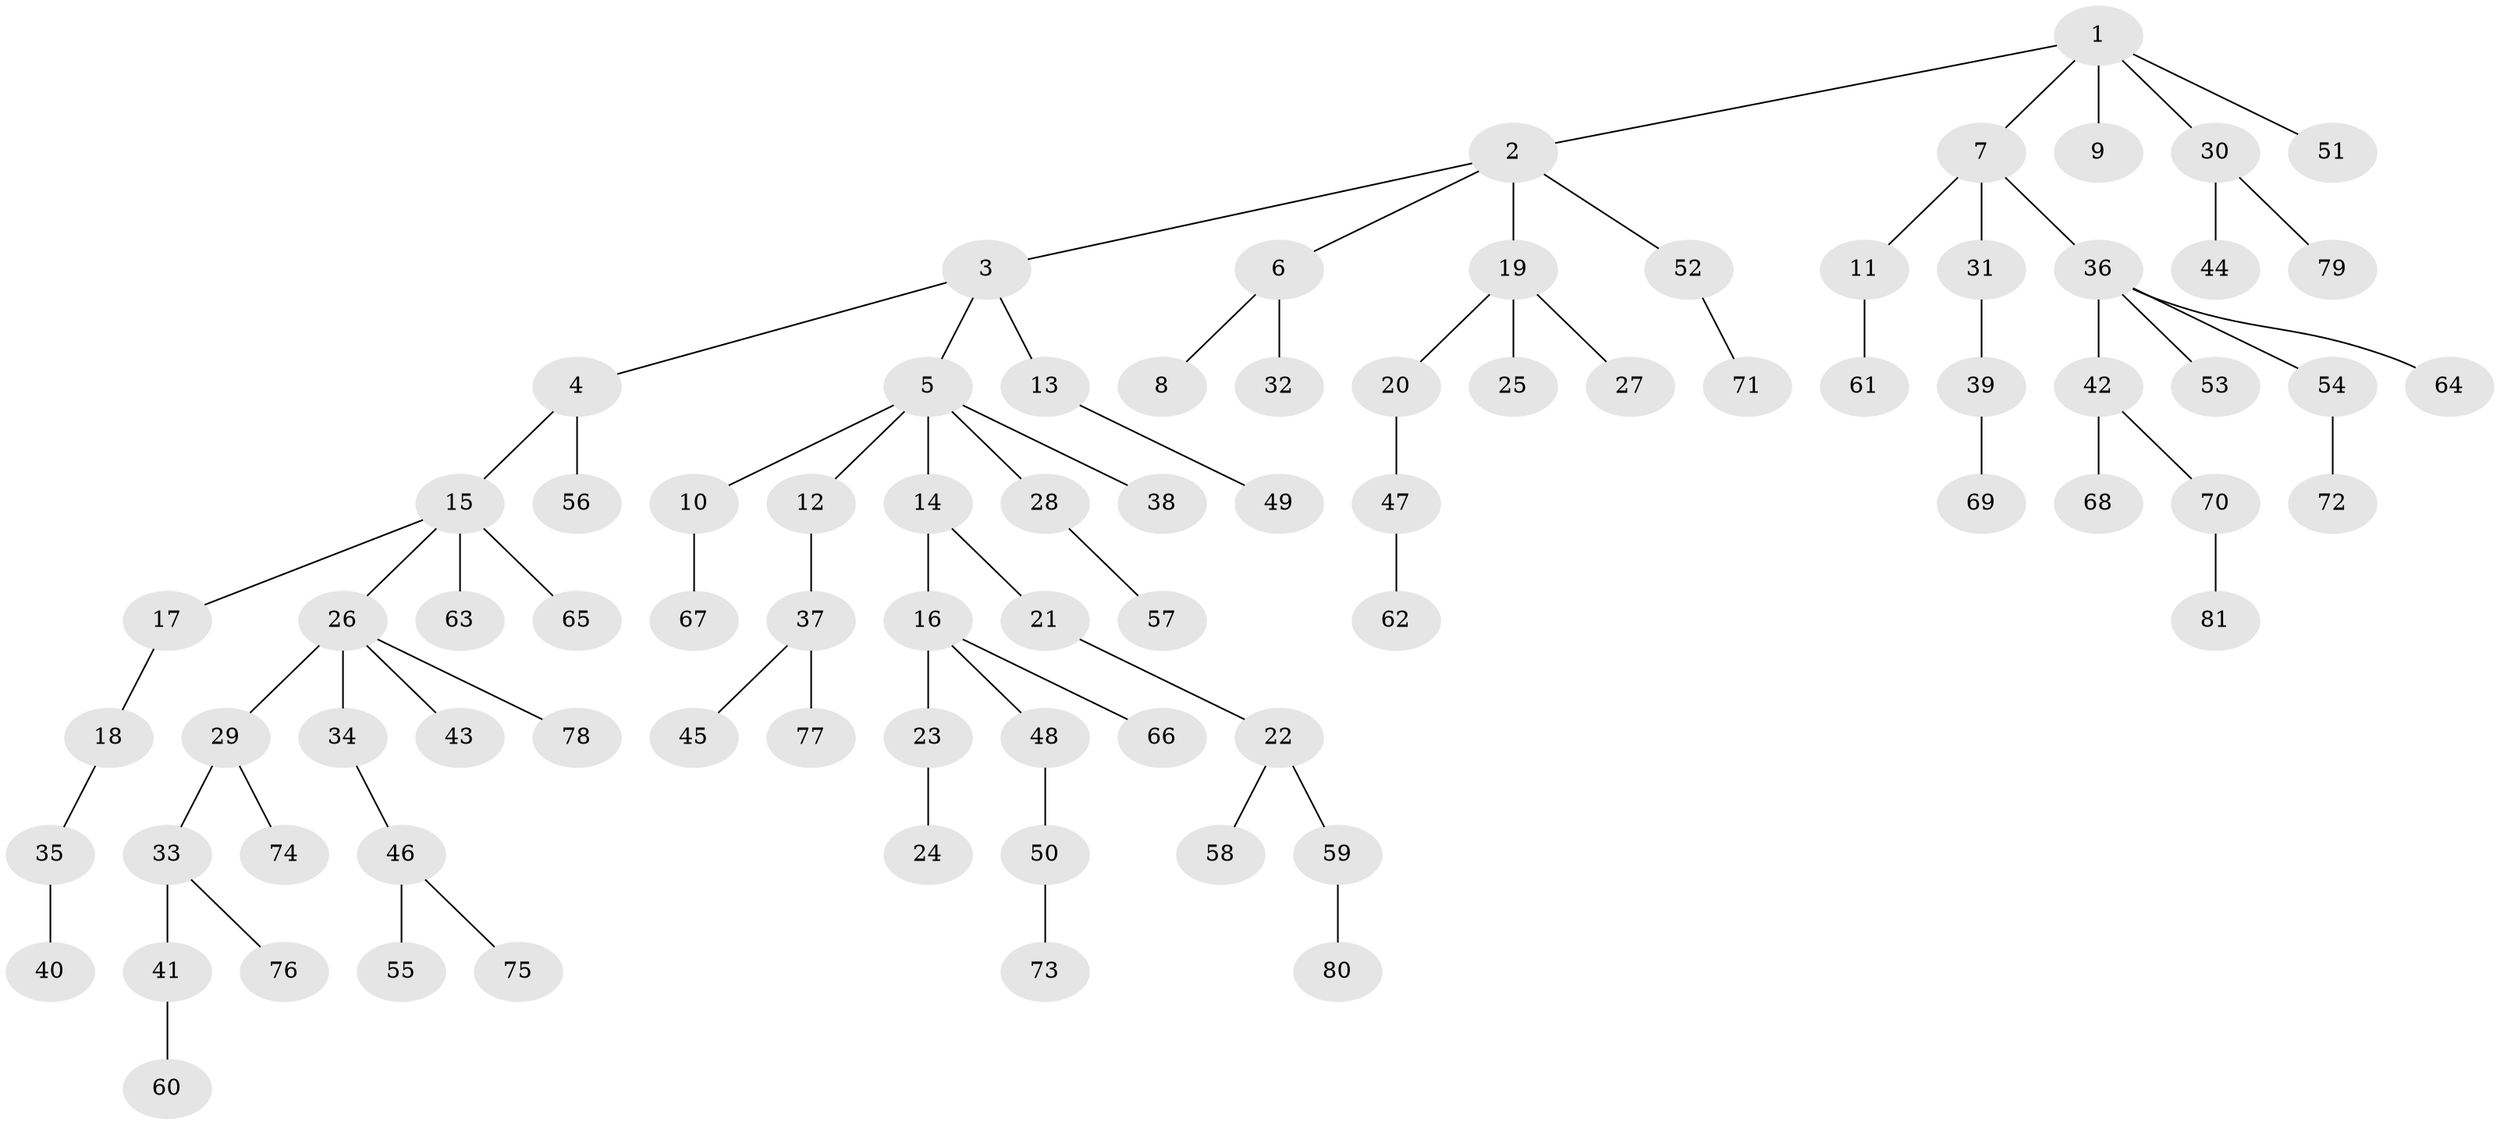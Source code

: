 // coarse degree distribution, {8: 0.017857142857142856, 4: 0.07142857142857142, 5: 0.05357142857142857, 3: 0.08928571428571429, 1: 0.5357142857142857, 2: 0.23214285714285715}
// Generated by graph-tools (version 1.1) at 2025/19/03/04/25 18:19:18]
// undirected, 81 vertices, 80 edges
graph export_dot {
graph [start="1"]
  node [color=gray90,style=filled];
  1;
  2;
  3;
  4;
  5;
  6;
  7;
  8;
  9;
  10;
  11;
  12;
  13;
  14;
  15;
  16;
  17;
  18;
  19;
  20;
  21;
  22;
  23;
  24;
  25;
  26;
  27;
  28;
  29;
  30;
  31;
  32;
  33;
  34;
  35;
  36;
  37;
  38;
  39;
  40;
  41;
  42;
  43;
  44;
  45;
  46;
  47;
  48;
  49;
  50;
  51;
  52;
  53;
  54;
  55;
  56;
  57;
  58;
  59;
  60;
  61;
  62;
  63;
  64;
  65;
  66;
  67;
  68;
  69;
  70;
  71;
  72;
  73;
  74;
  75;
  76;
  77;
  78;
  79;
  80;
  81;
  1 -- 2;
  1 -- 7;
  1 -- 9;
  1 -- 30;
  1 -- 51;
  2 -- 3;
  2 -- 6;
  2 -- 19;
  2 -- 52;
  3 -- 4;
  3 -- 5;
  3 -- 13;
  4 -- 15;
  4 -- 56;
  5 -- 10;
  5 -- 12;
  5 -- 14;
  5 -- 28;
  5 -- 38;
  6 -- 8;
  6 -- 32;
  7 -- 11;
  7 -- 31;
  7 -- 36;
  10 -- 67;
  11 -- 61;
  12 -- 37;
  13 -- 49;
  14 -- 16;
  14 -- 21;
  15 -- 17;
  15 -- 26;
  15 -- 63;
  15 -- 65;
  16 -- 23;
  16 -- 48;
  16 -- 66;
  17 -- 18;
  18 -- 35;
  19 -- 20;
  19 -- 25;
  19 -- 27;
  20 -- 47;
  21 -- 22;
  22 -- 58;
  22 -- 59;
  23 -- 24;
  26 -- 29;
  26 -- 34;
  26 -- 43;
  26 -- 78;
  28 -- 57;
  29 -- 33;
  29 -- 74;
  30 -- 44;
  30 -- 79;
  31 -- 39;
  33 -- 41;
  33 -- 76;
  34 -- 46;
  35 -- 40;
  36 -- 42;
  36 -- 53;
  36 -- 54;
  36 -- 64;
  37 -- 45;
  37 -- 77;
  39 -- 69;
  41 -- 60;
  42 -- 68;
  42 -- 70;
  46 -- 55;
  46 -- 75;
  47 -- 62;
  48 -- 50;
  50 -- 73;
  52 -- 71;
  54 -- 72;
  59 -- 80;
  70 -- 81;
}

